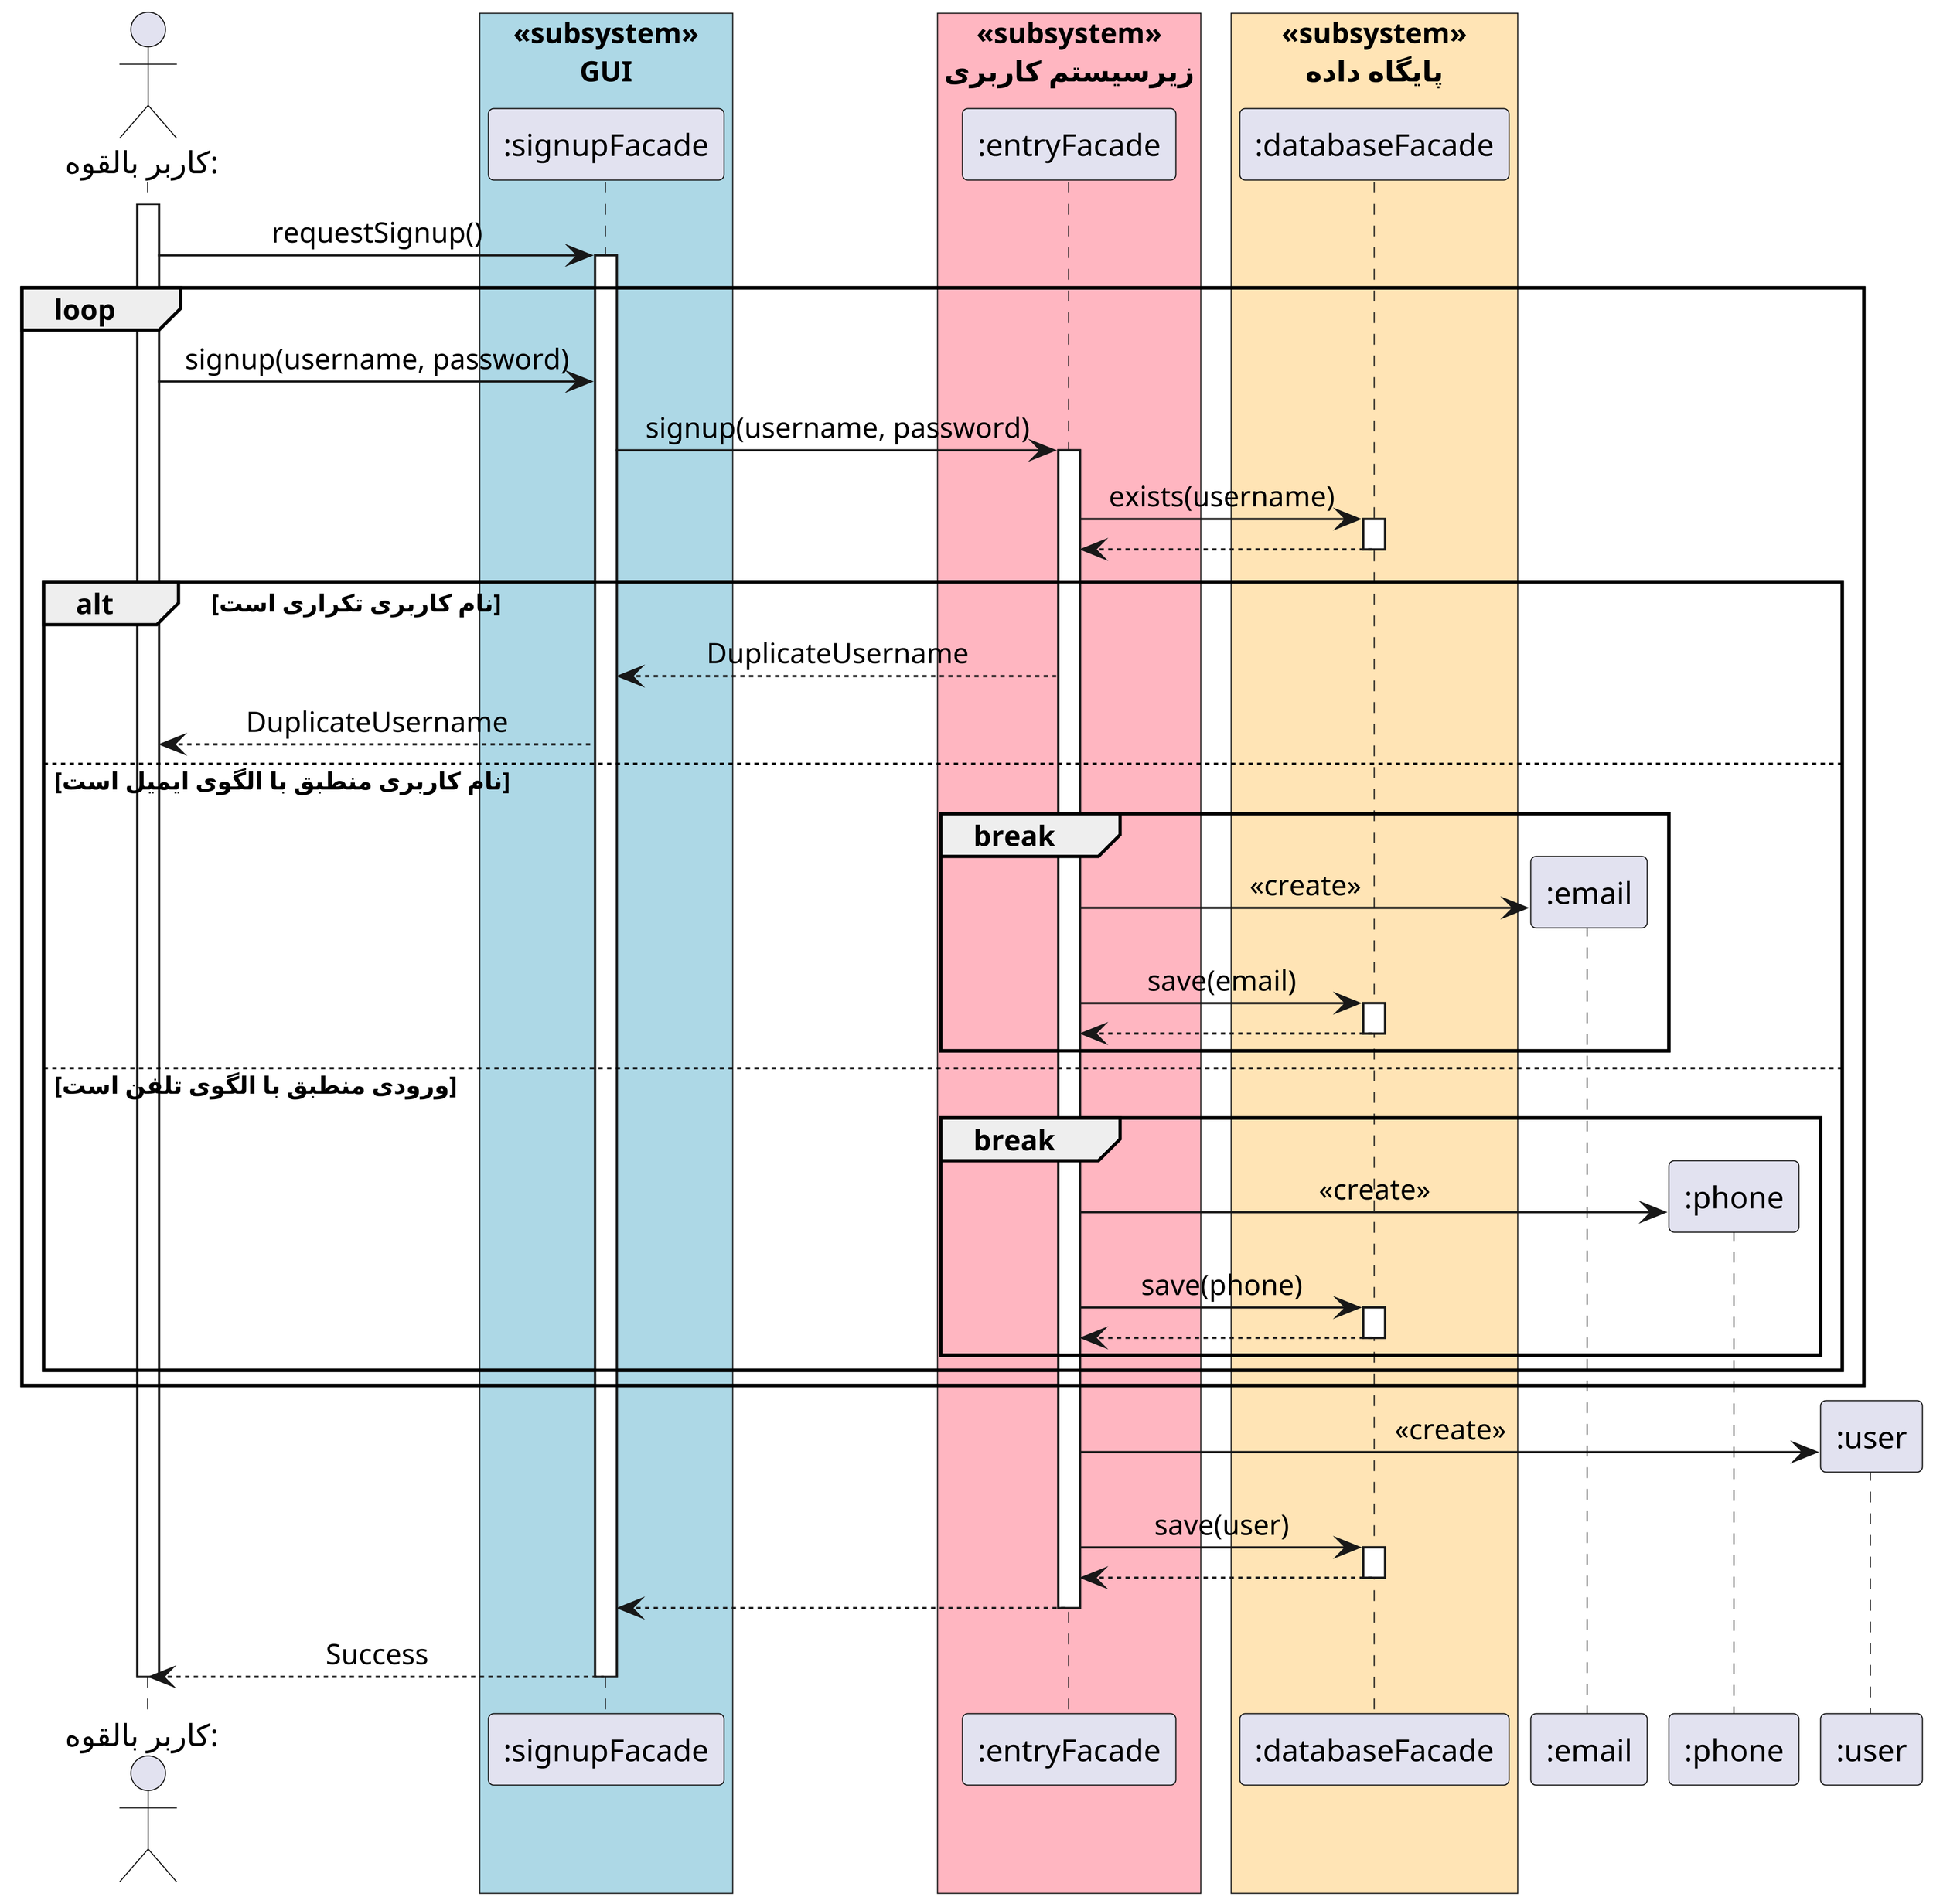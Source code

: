 @startuml signup


scale 4
skinparam DefaultFontName Vazir
skinparam DefaultTextAlignment center

 
actor ":کاربر بالقوه" as potential_user
box "«subsystem»\nGUI" #LightBlue
participant ":signupFacade" as ui
end box
box "«subsystem»\nزیرسیستم کاربری" #LightPink
participant ":entryFacade" as entry_facade
end box
box "«subsystem»\nپایگاه داده" #Moccasin
participant ":databaseFacade" as db_facade
end box
participant ":email" as email
participant ":phone" as phone
participant ":user" as user

activate potential_user
potential_user -> ui : requestSignup()
activate ui

loop
    potential_user -> ui: signup(username, password)
    ui -> entry_facade: signup(username, password)
    activate entry_facade
    entry_facade -> db_facade: exists(username)
    activate db_facade
    db_facade --> entry_facade
    deactivate db_facade

    alt نام کاربری تکراری است
        entry_facade --> ui: DuplicateUsername
        ui --> potential_user: DuplicateUsername
    else نام کاربری منطبق با الگوی ایمیل است
        break
            entry_facade -> email **: «create»
            entry_facade -> db_facade: save(email)
            activate db_facade
            db_facade --> entry_facade
            deactivate db_facade
        end
    else ورودی منطبق با الگوی تلفن است
        break
            entry_facade -> phone **: «create»
            entry_facade -> db_facade: save(phone)
            activate db_facade
            db_facade --> entry_facade
            deactivate db_facade
        end
    end
end

entry_facade -> user **: «create»
entry_facade -> db_facade: save(user)
activate db_facade
db_facade --> entry_facade
deactivate db_facade
entry_facade --> ui
deactivate entry_facade
ui --> potential_user: Success
deactivate ui
deactivate potential_user


@enduml